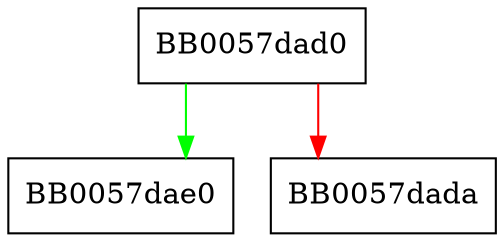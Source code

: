 digraph ossl_dsa_is_foreign {
  node [shape="box"];
  graph [splines=ortho];
  BB0057dad0 -> BB0057dae0 [color="green"];
  BB0057dad0 -> BB0057dada [color="red"];
}